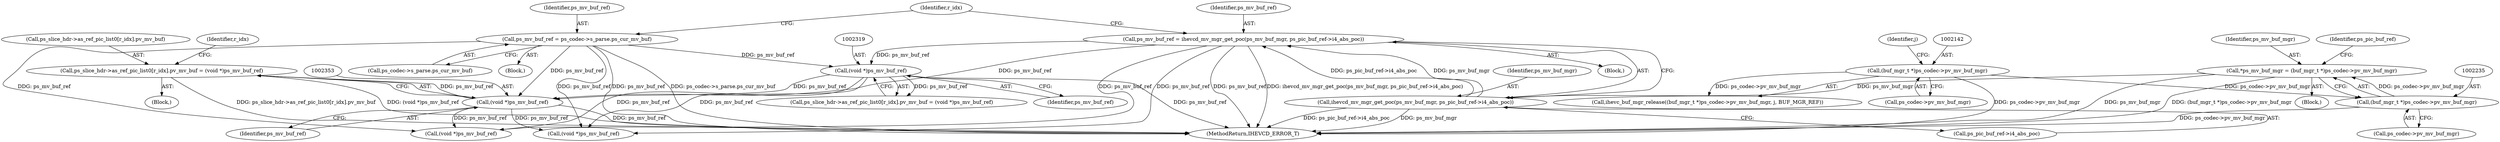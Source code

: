 digraph "0_Android_913d9e8d93d6b81bb8eac3fc2c1426651f5b259d@array" {
"1002344" [label="(Call,ps_slice_hdr->as_ref_pic_list0[r_idx].pv_mv_buf = (void *)ps_mv_buf_ref)"];
"1002352" [label="(Call,(void *)ps_mv_buf_ref)"];
"1002318" [label="(Call,(void *)ps_mv_buf_ref)"];
"1002269" [label="(Call,ps_mv_buf_ref = ihevcd_mv_mgr_get_poc(ps_mv_buf_mgr, ps_pic_buf_ref->i4_abs_poc))"];
"1002271" [label="(Call,ihevcd_mv_mgr_get_poc(ps_mv_buf_mgr, ps_pic_buf_ref->i4_abs_poc))"];
"1002232" [label="(Call,*ps_mv_buf_mgr = (buf_mgr_t *)ps_codec->pv_mv_buf_mgr)"];
"1002234" [label="(Call,(buf_mgr_t *)ps_codec->pv_mv_buf_mgr)"];
"1002141" [label="(Call,(buf_mgr_t *)ps_codec->pv_mv_buf_mgr)"];
"1002260" [label="(Call,ps_mv_buf_ref = ps_codec->s_parse.ps_cur_mv_buf)"];
"1002272" [label="(Identifier,ps_mv_buf_mgr)"];
"1002271" [label="(Call,ihevcd_mv_mgr_get_poc(ps_mv_buf_mgr, ps_pic_buf_ref->i4_abs_poc))"];
"1002318" [label="(Call,(void *)ps_mv_buf_ref)"];
"1002233" [label="(Identifier,ps_mv_buf_mgr)"];
"1002236" [label="(Call,ps_codec->pv_mv_buf_mgr)"];
"1002261" [label="(Identifier,ps_mv_buf_ref)"];
"1002270" [label="(Identifier,ps_mv_buf_ref)"];
"1002234" [label="(Call,(buf_mgr_t *)ps_codec->pv_mv_buf_mgr)"];
"1002620" [label="(MethodReturn,IHEVCD_ERROR_T)"];
"1002143" [label="(Call,ps_codec->pv_mv_buf_mgr)"];
"1002146" [label="(Identifier,j)"];
"1002354" [label="(Identifier,ps_mv_buf_ref)"];
"1002262" [label="(Call,ps_codec->s_parse.ps_cur_mv_buf)"];
"1002331" [label="(Identifier,r_idx)"];
"1002345" [label="(Call,ps_slice_hdr->as_ref_pic_list0[r_idx].pv_mv_buf)"];
"1002278" [label="(Identifier,r_idx)"];
"1002273" [label="(Call,ps_pic_buf_ref->i4_abs_poc)"];
"1002140" [label="(Call,ihevc_buf_mgr_release((buf_mgr_t *)ps_codec->pv_mv_buf_mgr, j, BUF_MGR_REF))"];
"1002232" [label="(Call,*ps_mv_buf_mgr = (buf_mgr_t *)ps_codec->pv_mv_buf_mgr)"];
"1002141" [label="(Call,(buf_mgr_t *)ps_codec->pv_mv_buf_mgr)"];
"1002332" [label="(Block,)"];
"1002310" [label="(Call,ps_slice_hdr->as_ref_pic_list0[r_idx].pv_mv_buf = (void *)ps_mv_buf_ref)"];
"1002352" [label="(Call,(void *)ps_mv_buf_ref)"];
"1002240" [label="(Identifier,ps_pic_buf_ref)"];
"1002269" [label="(Call,ps_mv_buf_ref = ihevcd_mv_mgr_get_poc(ps_mv_buf_mgr, ps_pic_buf_ref->i4_abs_poc))"];
"1002250" [label="(Block,)"];
"1002219" [label="(Block,)"];
"1002344" [label="(Call,ps_slice_hdr->as_ref_pic_list0[r_idx].pv_mv_buf = (void *)ps_mv_buf_ref)"];
"1002397" [label="(Call,(void *)ps_mv_buf_ref)"];
"1002431" [label="(Call,(void *)ps_mv_buf_ref)"];
"1002268" [label="(Block,)"];
"1002320" [label="(Identifier,ps_mv_buf_ref)"];
"1002260" [label="(Call,ps_mv_buf_ref = ps_codec->s_parse.ps_cur_mv_buf)"];
"1002344" -> "1002332"  [label="AST: "];
"1002344" -> "1002352"  [label="CFG: "];
"1002345" -> "1002344"  [label="AST: "];
"1002352" -> "1002344"  [label="AST: "];
"1002331" -> "1002344"  [label="CFG: "];
"1002344" -> "1002620"  [label="DDG: ps_slice_hdr->as_ref_pic_list0[r_idx].pv_mv_buf"];
"1002344" -> "1002620"  [label="DDG: (void *)ps_mv_buf_ref"];
"1002352" -> "1002344"  [label="DDG: ps_mv_buf_ref"];
"1002352" -> "1002354"  [label="CFG: "];
"1002353" -> "1002352"  [label="AST: "];
"1002354" -> "1002352"  [label="AST: "];
"1002352" -> "1002620"  [label="DDG: ps_mv_buf_ref"];
"1002318" -> "1002352"  [label="DDG: ps_mv_buf_ref"];
"1002260" -> "1002352"  [label="DDG: ps_mv_buf_ref"];
"1002269" -> "1002352"  [label="DDG: ps_mv_buf_ref"];
"1002352" -> "1002397"  [label="DDG: ps_mv_buf_ref"];
"1002352" -> "1002431"  [label="DDG: ps_mv_buf_ref"];
"1002318" -> "1002310"  [label="AST: "];
"1002318" -> "1002320"  [label="CFG: "];
"1002319" -> "1002318"  [label="AST: "];
"1002320" -> "1002318"  [label="AST: "];
"1002310" -> "1002318"  [label="CFG: "];
"1002318" -> "1002620"  [label="DDG: ps_mv_buf_ref"];
"1002318" -> "1002310"  [label="DDG: ps_mv_buf_ref"];
"1002269" -> "1002318"  [label="DDG: ps_mv_buf_ref"];
"1002260" -> "1002318"  [label="DDG: ps_mv_buf_ref"];
"1002318" -> "1002397"  [label="DDG: ps_mv_buf_ref"];
"1002318" -> "1002431"  [label="DDG: ps_mv_buf_ref"];
"1002269" -> "1002268"  [label="AST: "];
"1002269" -> "1002271"  [label="CFG: "];
"1002270" -> "1002269"  [label="AST: "];
"1002271" -> "1002269"  [label="AST: "];
"1002278" -> "1002269"  [label="CFG: "];
"1002269" -> "1002620"  [label="DDG: ps_mv_buf_ref"];
"1002269" -> "1002620"  [label="DDG: ihevcd_mv_mgr_get_poc(ps_mv_buf_mgr, ps_pic_buf_ref->i4_abs_poc)"];
"1002271" -> "1002269"  [label="DDG: ps_mv_buf_mgr"];
"1002271" -> "1002269"  [label="DDG: ps_pic_buf_ref->i4_abs_poc"];
"1002269" -> "1002397"  [label="DDG: ps_mv_buf_ref"];
"1002269" -> "1002431"  [label="DDG: ps_mv_buf_ref"];
"1002271" -> "1002273"  [label="CFG: "];
"1002272" -> "1002271"  [label="AST: "];
"1002273" -> "1002271"  [label="AST: "];
"1002271" -> "1002620"  [label="DDG: ps_mv_buf_mgr"];
"1002271" -> "1002620"  [label="DDG: ps_pic_buf_ref->i4_abs_poc"];
"1002232" -> "1002271"  [label="DDG: ps_mv_buf_mgr"];
"1002232" -> "1002219"  [label="AST: "];
"1002232" -> "1002234"  [label="CFG: "];
"1002233" -> "1002232"  [label="AST: "];
"1002234" -> "1002232"  [label="AST: "];
"1002240" -> "1002232"  [label="CFG: "];
"1002232" -> "1002620"  [label="DDG: ps_mv_buf_mgr"];
"1002232" -> "1002620"  [label="DDG: (buf_mgr_t *)ps_codec->pv_mv_buf_mgr"];
"1002234" -> "1002232"  [label="DDG: ps_codec->pv_mv_buf_mgr"];
"1002234" -> "1002236"  [label="CFG: "];
"1002235" -> "1002234"  [label="AST: "];
"1002236" -> "1002234"  [label="AST: "];
"1002234" -> "1002620"  [label="DDG: ps_codec->pv_mv_buf_mgr"];
"1002141" -> "1002234"  [label="DDG: ps_codec->pv_mv_buf_mgr"];
"1002141" -> "1002140"  [label="AST: "];
"1002141" -> "1002143"  [label="CFG: "];
"1002142" -> "1002141"  [label="AST: "];
"1002143" -> "1002141"  [label="AST: "];
"1002146" -> "1002141"  [label="CFG: "];
"1002141" -> "1002620"  [label="DDG: ps_codec->pv_mv_buf_mgr"];
"1002141" -> "1002140"  [label="DDG: ps_codec->pv_mv_buf_mgr"];
"1002260" -> "1002250"  [label="AST: "];
"1002260" -> "1002262"  [label="CFG: "];
"1002261" -> "1002260"  [label="AST: "];
"1002262" -> "1002260"  [label="AST: "];
"1002278" -> "1002260"  [label="CFG: "];
"1002260" -> "1002620"  [label="DDG: ps_mv_buf_ref"];
"1002260" -> "1002620"  [label="DDG: ps_codec->s_parse.ps_cur_mv_buf"];
"1002260" -> "1002397"  [label="DDG: ps_mv_buf_ref"];
"1002260" -> "1002431"  [label="DDG: ps_mv_buf_ref"];
}
